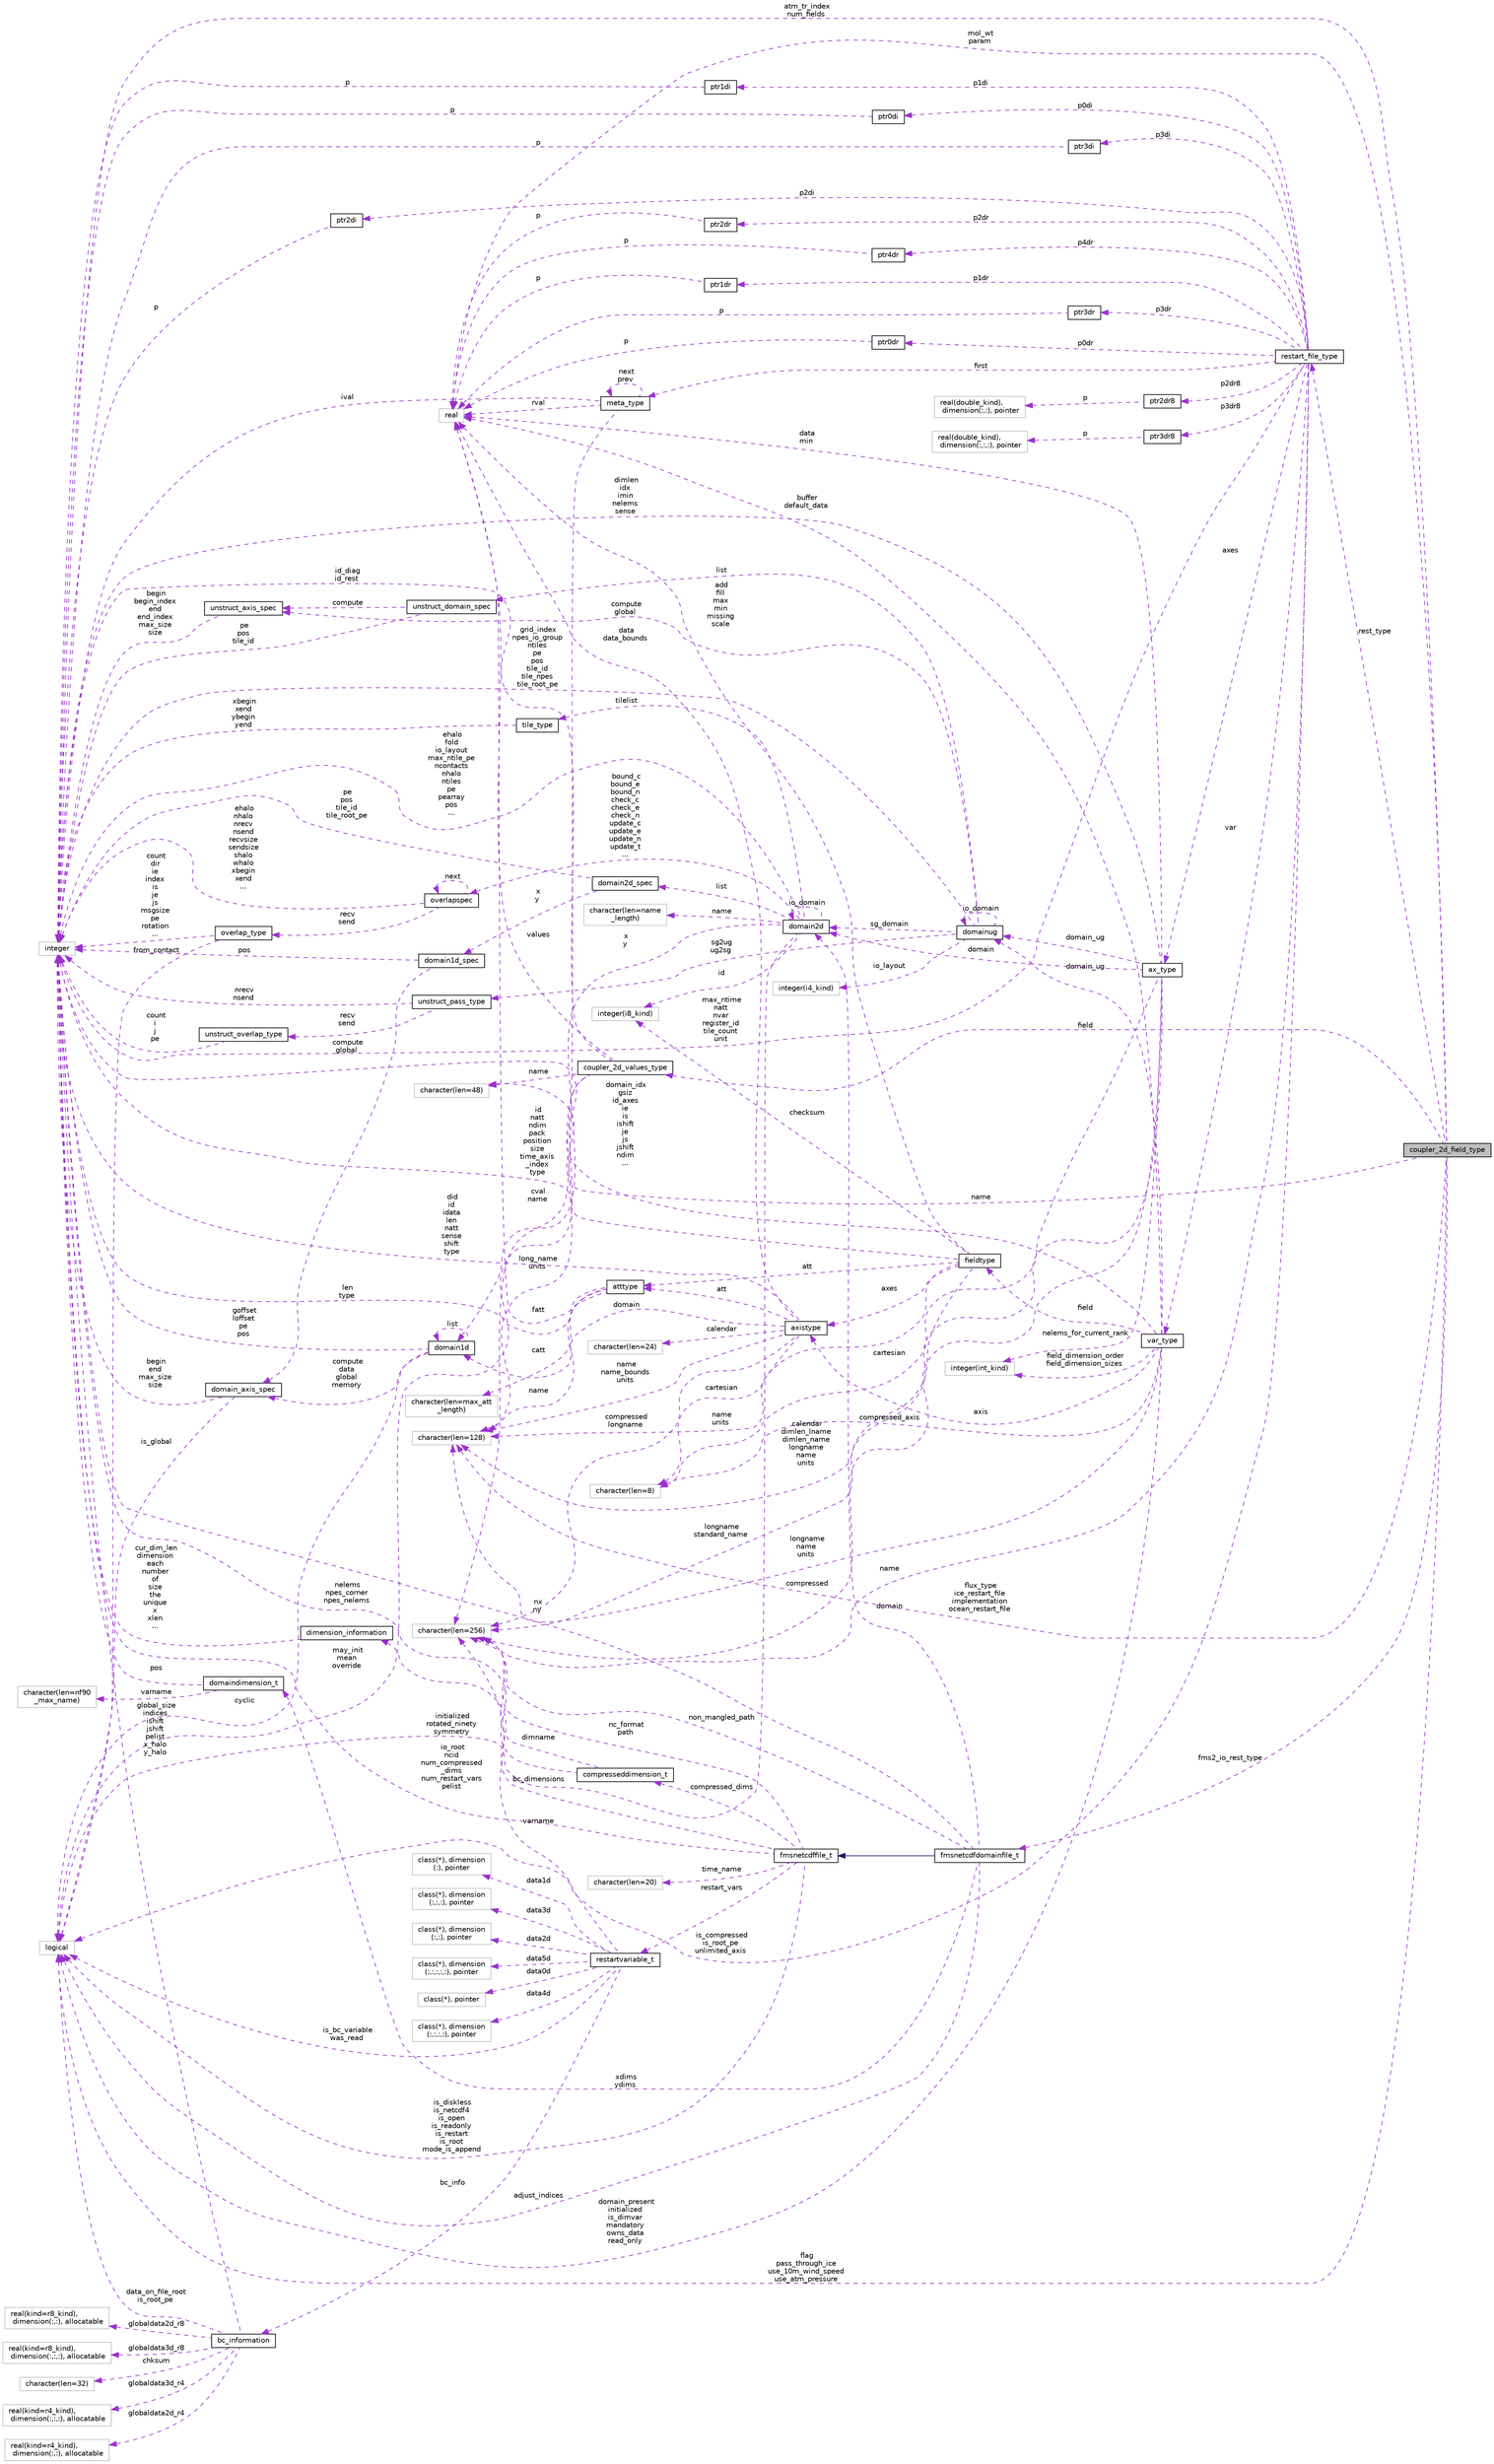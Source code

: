 digraph "coupler_2d_field_type"
{
 // INTERACTIVE_SVG=YES
 // LATEX_PDF_SIZE
  edge [fontname="Helvetica",fontsize="10",labelfontname="Helvetica",labelfontsize="10"];
  node [fontname="Helvetica",fontsize="10",shape=record];
  rankdir="LR";
  Node1 [label="coupler_2d_field_type",height=0.2,width=0.4,color="black", fillcolor="grey75", style="filled", fontcolor="black",tooltip="Coupler data for 2D fields."];
  Node2 -> Node1 [dir="back",color="darkorchid3",fontsize="10",style="dashed",label=" flag\npass_through_ice\nuse_10m_wind_speed\nuse_atm_pressure" ,fontname="Helvetica"];
  Node2 [label="logical",height=0.2,width=0.4,color="grey75", fillcolor="white", style="filled",tooltip=" "];
  Node3 -> Node1 [dir="back",color="darkorchid3",fontsize="10",style="dashed",label=" rest_type" ,fontname="Helvetica"];
  Node3 [label="restart_file_type",height=0.2,width=0.4,color="black", fillcolor="white", style="filled",URL="$group__fms__io__mod.html#structfms__io__mod_1_1restart__file__type",tooltip=" "];
  Node4 -> Node3 [dir="back",color="darkorchid3",fontsize="10",style="dashed",label=" p2dr8" ,fontname="Helvetica"];
  Node4 [label="ptr2dr8",height=0.2,width=0.4,color="black", fillcolor="white", style="filled",URL="$group__fms__io__mod.html#structfms__io__mod_1_1ptr2dr8",tooltip=" "];
  Node5 -> Node4 [dir="back",color="darkorchid3",fontsize="10",style="dashed",label=" p" ,fontname="Helvetica"];
  Node5 [label="real(double_kind),\l dimension(:,:), pointer",height=0.2,width=0.4,color="grey75", fillcolor="white", style="filled",tooltip=" "];
  Node2 -> Node3 [dir="back",color="darkorchid3",fontsize="10",style="dashed",label=" is_compressed\nis_root_pe\nunlimited_axis" ,fontname="Helvetica"];
  Node6 -> Node3 [dir="back",color="darkorchid3",fontsize="10",style="dashed",label=" p3dr8" ,fontname="Helvetica"];
  Node6 [label="ptr3dr8",height=0.2,width=0.4,color="black", fillcolor="white", style="filled",URL="$group__fms__io__mod.html#structfms__io__mod_1_1ptr3dr8",tooltip=" "];
  Node7 -> Node6 [dir="back",color="darkorchid3",fontsize="10",style="dashed",label=" p" ,fontname="Helvetica"];
  Node7 [label="real(double_kind),\l dimension(:,:,:), pointer",height=0.2,width=0.4,color="grey75", fillcolor="white", style="filled",tooltip=" "];
  Node8 -> Node3 [dir="back",color="darkorchid3",fontsize="10",style="dashed",label=" p1dr" ,fontname="Helvetica"];
  Node8 [label="ptr1dr",height=0.2,width=0.4,color="black", fillcolor="white", style="filled",URL="$group__fms__io__mod.html#structfms__io__mod_1_1ptr1dr",tooltip=" "];
  Node9 -> Node8 [dir="back",color="darkorchid3",fontsize="10",style="dashed",label=" p" ,fontname="Helvetica"];
  Node9 [label="real",height=0.2,width=0.4,color="grey75", fillcolor="white", style="filled",tooltip=" "];
  Node10 -> Node3 [dir="back",color="darkorchid3",fontsize="10",style="dashed",label=" p0dr" ,fontname="Helvetica"];
  Node10 [label="ptr0dr",height=0.2,width=0.4,color="black", fillcolor="white", style="filled",URL="$group__fms__io__mod.html#structfms__io__mod_1_1ptr0dr",tooltip=" "];
  Node9 -> Node10 [dir="back",color="darkorchid3",fontsize="10",style="dashed",label=" p" ,fontname="Helvetica"];
  Node11 -> Node3 [dir="back",color="darkorchid3",fontsize="10",style="dashed",label=" first" ,fontname="Helvetica"];
  Node11 [label="meta_type",height=0.2,width=0.4,color="black", fillcolor="white", style="filled",URL="$group__fms__io__mod.html#structfms__io__mod_1_1meta__type",tooltip=" "];
  Node11 -> Node11 [dir="back",color="darkorchid3",fontsize="10",style="dashed",label=" next\nprev" ,fontname="Helvetica"];
  Node12 -> Node11 [dir="back",color="darkorchid3",fontsize="10",style="dashed",label=" cval\nname" ,fontname="Helvetica"];
  Node12 [label="character(len=256)",height=0.2,width=0.4,color="grey75", fillcolor="white", style="filled",tooltip=" "];
  Node13 -> Node11 [dir="back",color="darkorchid3",fontsize="10",style="dashed",label=" ival" ,fontname="Helvetica"];
  Node13 [label="integer",height=0.2,width=0.4,color="grey75", fillcolor="white", style="filled",tooltip=" "];
  Node9 -> Node11 [dir="back",color="darkorchid3",fontsize="10",style="dashed",label=" rval" ,fontname="Helvetica"];
  Node14 -> Node3 [dir="back",color="darkorchid3",fontsize="10",style="dashed",label=" p3dr" ,fontname="Helvetica"];
  Node14 [label="ptr3dr",height=0.2,width=0.4,color="black", fillcolor="white", style="filled",URL="$group__fms__io__mod.html#structfms__io__mod_1_1ptr3dr",tooltip=" "];
  Node9 -> Node14 [dir="back",color="darkorchid3",fontsize="10",style="dashed",label=" p" ,fontname="Helvetica"];
  Node15 -> Node3 [dir="back",color="darkorchid3",fontsize="10",style="dashed",label=" p2dr" ,fontname="Helvetica"];
  Node15 [label="ptr2dr",height=0.2,width=0.4,color="black", fillcolor="white", style="filled",URL="$group__fms__io__mod.html#structfms__io__mod_1_1ptr2dr",tooltip=" "];
  Node9 -> Node15 [dir="back",color="darkorchid3",fontsize="10",style="dashed",label=" p" ,fontname="Helvetica"];
  Node16 -> Node3 [dir="back",color="darkorchid3",fontsize="10",style="dashed",label=" p4dr" ,fontname="Helvetica"];
  Node16 [label="ptr4dr",height=0.2,width=0.4,color="black", fillcolor="white", style="filled",URL="$group__fms__io__mod.html#structfms__io__mod_1_1ptr4dr",tooltip=" "];
  Node9 -> Node16 [dir="back",color="darkorchid3",fontsize="10",style="dashed",label=" p" ,fontname="Helvetica"];
  Node17 -> Node3 [dir="back",color="darkorchid3",fontsize="10",style="dashed",label=" axes" ,fontname="Helvetica"];
  Node17 [label="ax_type",height=0.2,width=0.4,color="black", fillcolor="white", style="filled",URL="$group__fms__io__mod.html#structfms__io__mod_1_1ax__type",tooltip=" "];
  Node18 -> Node17 [dir="back",color="darkorchid3",fontsize="10",style="dashed",label=" domain_ug" ,fontname="Helvetica"];
  Node18 [label="domainug",height=0.2,width=0.4,color="black", fillcolor="white", style="filled",URL="$group__mpp__domains__mod.html#structmpp__domains__mod_1_1domainug",tooltip="Domain information for managing data on unstructured grids."];
  Node19 -> Node18 [dir="back",color="darkorchid3",fontsize="10",style="dashed",label=" list" ,fontname="Helvetica"];
  Node19 [label="unstruct_domain_spec",height=0.2,width=0.4,color="black", fillcolor="white", style="filled",URL="$group__mpp__domains__mod.html#structmpp__domains__mod_1_1unstruct__domain__spec",tooltip="Private type for axis specification data for an unstructured domain."];
  Node20 -> Node19 [dir="back",color="darkorchid3",fontsize="10",style="dashed",label=" compute" ,fontname="Helvetica"];
  Node20 [label="unstruct_axis_spec",height=0.2,width=0.4,color="black", fillcolor="white", style="filled",URL="$group__mpp__domains__mod.html#structmpp__domains__mod_1_1unstruct__axis__spec",tooltip="Private type for axis specification data for an unstructured grid."];
  Node13 -> Node20 [dir="back",color="darkorchid3",fontsize="10",style="dashed",label=" begin\nbegin_index\nend\nend_index\nmax_size\nsize" ,fontname="Helvetica"];
  Node13 -> Node19 [dir="back",color="darkorchid3",fontsize="10",style="dashed",label=" pe\npos\ntile_id" ,fontname="Helvetica"];
  Node20 -> Node18 [dir="back",color="darkorchid3",fontsize="10",style="dashed",label=" compute\nglobal" ,fontname="Helvetica"];
  Node21 -> Node18 [dir="back",color="darkorchid3",fontsize="10",style="dashed",label=" sg_domain" ,fontname="Helvetica"];
  Node21 [label="domain2d",height=0.2,width=0.4,color="black", fillcolor="white", style="filled",URL="$group__mpp__domains__mod.html#structmpp__domains__mod_1_1domain2d",tooltip="The domain2D type contains all the necessary information to define the global, compute and data domai..."];
  Node2 -> Node21 [dir="back",color="darkorchid3",fontsize="10",style="dashed",label=" initialized\nrotated_ninety\nsymmetry" ,fontname="Helvetica"];
  Node22 -> Node21 [dir="back",color="darkorchid3",fontsize="10",style="dashed",label=" x\ny" ,fontname="Helvetica"];
  Node22 [label="domain1d",height=0.2,width=0.4,color="black", fillcolor="white", style="filled",URL="$group__mpp__domains__mod.html#structmpp__domains__mod_1_1domain1d",tooltip="One dimensional domain used to manage shared data access between pes."];
  Node2 -> Node22 [dir="back",color="darkorchid3",fontsize="10",style="dashed",label=" cyclic" ,fontname="Helvetica"];
  Node22 -> Node22 [dir="back",color="darkorchid3",fontsize="10",style="dashed",label=" list" ,fontname="Helvetica"];
  Node23 -> Node22 [dir="back",color="darkorchid3",fontsize="10",style="dashed",label=" compute\ndata\nglobal\nmemory" ,fontname="Helvetica"];
  Node23 [label="domain_axis_spec",height=0.2,width=0.4,color="black", fillcolor="white", style="filled",URL="$group__mpp__domains__mod.html#structmpp__domains__mod_1_1domain__axis__spec",tooltip="Used to specify index limits along an axis of a domain."];
  Node2 -> Node23 [dir="back",color="darkorchid3",fontsize="10",style="dashed",label=" is_global" ,fontname="Helvetica"];
  Node13 -> Node23 [dir="back",color="darkorchid3",fontsize="10",style="dashed",label=" begin\nend\nmax_size\nsize" ,fontname="Helvetica"];
  Node13 -> Node22 [dir="back",color="darkorchid3",fontsize="10",style="dashed",label=" goffset\nloffset\npe\npos" ,fontname="Helvetica"];
  Node24 -> Node21 [dir="back",color="darkorchid3",fontsize="10",style="dashed",label=" id" ,fontname="Helvetica"];
  Node24 [label="integer(i8_kind)",height=0.2,width=0.4,color="grey75", fillcolor="white", style="filled",tooltip=" "];
  Node21 -> Node21 [dir="back",color="darkorchid3",fontsize="10",style="dashed",label=" io_domain" ,fontname="Helvetica"];
  Node25 -> Node21 [dir="back",color="darkorchid3",fontsize="10",style="dashed",label=" bound_c\nbound_e\nbound_n\ncheck_c\ncheck_e\ncheck_n\nupdate_c\nupdate_e\nupdate_n\nupdate_t\n..." ,fontname="Helvetica"];
  Node25 [label="overlapspec",height=0.2,width=0.4,color="black", fillcolor="white", style="filled",URL="$group__mpp__domains__mod.html#structmpp__domains__mod_1_1overlapspec",tooltip="Private type for overlap specifications."];
  Node26 -> Node25 [dir="back",color="darkorchid3",fontsize="10",style="dashed",label=" recv\nsend" ,fontname="Helvetica"];
  Node26 [label="overlap_type",height=0.2,width=0.4,color="black", fillcolor="white", style="filled",URL="$group__mpp__domains__mod.html#structmpp__domains__mod_1_1overlap__type",tooltip="Type for overlapping data."];
  Node2 -> Node26 [dir="back",color="darkorchid3",fontsize="10",style="dashed",label=" from_contact" ,fontname="Helvetica"];
  Node13 -> Node26 [dir="back",color="darkorchid3",fontsize="10",style="dashed",label=" count\ndir\nie\nindex\nis\nje\njs\nmsgsize\npe\nrotation\n..." ,fontname="Helvetica"];
  Node25 -> Node25 [dir="back",color="darkorchid3",fontsize="10",style="dashed",label=" next" ,fontname="Helvetica"];
  Node13 -> Node25 [dir="back",color="darkorchid3",fontsize="10",style="dashed",label=" ehalo\nnhalo\nnrecv\nnsend\nrecvsize\nsendsize\nshalo\nwhalo\nxbegin\nxend\n..." ,fontname="Helvetica"];
  Node27 -> Node21 [dir="back",color="darkorchid3",fontsize="10",style="dashed",label=" list" ,fontname="Helvetica"];
  Node27 [label="domain2d_spec",height=0.2,width=0.4,color="black", fillcolor="white", style="filled",URL="$group__mpp__domains__mod.html#structmpp__domains__mod_1_1domain2d__spec",tooltip="Private type to specify multiple index limits and pe information for a 2D domain."];
  Node28 -> Node27 [dir="back",color="darkorchid3",fontsize="10",style="dashed",label=" x\ny" ,fontname="Helvetica"];
  Node28 [label="domain1d_spec",height=0.2,width=0.4,color="black", fillcolor="white", style="filled",URL="$group__mpp__domains__mod.html#structmpp__domains__mod_1_1domain1d__spec",tooltip="A private type used to specify index limits for a domain decomposition."];
  Node23 -> Node28 [dir="back",color="darkorchid3",fontsize="10",style="dashed",label=" compute\nglobal" ,fontname="Helvetica"];
  Node13 -> Node28 [dir="back",color="darkorchid3",fontsize="10",style="dashed",label=" pos" ,fontname="Helvetica"];
  Node13 -> Node27 [dir="back",color="darkorchid3",fontsize="10",style="dashed",label=" pe\npos\ntile_id\ntile_root_pe" ,fontname="Helvetica"];
  Node29 -> Node21 [dir="back",color="darkorchid3",fontsize="10",style="dashed",label=" tilelist" ,fontname="Helvetica"];
  Node29 [label="tile_type",height=0.2,width=0.4,color="black", fillcolor="white", style="filled",URL="$group__mpp__domains__mod.html#structmpp__domains__mod_1_1tile__type",tooltip="Upper and lower x and y bounds for a tile."];
  Node13 -> Node29 [dir="back",color="darkorchid3",fontsize="10",style="dashed",label=" xbegin\nxend\nybegin\nyend" ,fontname="Helvetica"];
  Node13 -> Node21 [dir="back",color="darkorchid3",fontsize="10",style="dashed",label=" ehalo\nfold\nio_layout\nmax_ntile_pe\nncontacts\nnhalo\nntiles\npe\npearray\npos\n..." ,fontname="Helvetica"];
  Node30 -> Node21 [dir="back",color="darkorchid3",fontsize="10",style="dashed",label=" name" ,fontname="Helvetica"];
  Node30 [label="character(len=name\l_length)",height=0.2,width=0.4,color="grey75", fillcolor="white", style="filled",tooltip=" "];
  Node18 -> Node18 [dir="back",color="darkorchid3",fontsize="10",style="dashed",label=" io_domain" ,fontname="Helvetica"];
  Node31 -> Node18 [dir="back",color="darkorchid3",fontsize="10",style="dashed",label=" sg2ug\nug2sg" ,fontname="Helvetica"];
  Node31 [label="unstruct_pass_type",height=0.2,width=0.4,color="black", fillcolor="white", style="filled",URL="$group__mpp__domains__mod.html#structmpp__domains__mod_1_1unstruct__pass__type",tooltip="Private type."];
  Node32 -> Node31 [dir="back",color="darkorchid3",fontsize="10",style="dashed",label=" recv\nsend" ,fontname="Helvetica"];
  Node32 [label="unstruct_overlap_type",height=0.2,width=0.4,color="black", fillcolor="white", style="filled",URL="$group__mpp__domains__mod.html#structmpp__domains__mod_1_1unstruct__overlap__type",tooltip="Private type."];
  Node13 -> Node32 [dir="back",color="darkorchid3",fontsize="10",style="dashed",label=" count\ni\nj\npe" ,fontname="Helvetica"];
  Node13 -> Node31 [dir="back",color="darkorchid3",fontsize="10",style="dashed",label=" nrecv\nnsend" ,fontname="Helvetica"];
  Node13 -> Node18 [dir="back",color="darkorchid3",fontsize="10",style="dashed",label=" grid_index\nnpes_io_group\nntiles\npe\npos\ntile_id\ntile_npes\ntile_root_pe" ,fontname="Helvetica"];
  Node33 -> Node18 [dir="back",color="darkorchid3",fontsize="10",style="dashed",label=" io_layout" ,fontname="Helvetica"];
  Node33 [label="integer(i4_kind)",height=0.2,width=0.4,color="grey75", fillcolor="white", style="filled",tooltip=" "];
  Node21 -> Node17 [dir="back",color="darkorchid3",fontsize="10",style="dashed",label=" domain" ,fontname="Helvetica"];
  Node12 -> Node17 [dir="back",color="darkorchid3",fontsize="10",style="dashed",label=" compressed" ,fontname="Helvetica"];
  Node34 -> Node17 [dir="back",color="darkorchid3",fontsize="10",style="dashed",label=" nelems_for_current_rank" ,fontname="Helvetica"];
  Node34 [label="integer(int_kind)",height=0.2,width=0.4,color="grey75", fillcolor="white", style="filled",tooltip=" "];
  Node35 -> Node17 [dir="back",color="darkorchid3",fontsize="10",style="dashed",label=" cartesian" ,fontname="Helvetica"];
  Node35 [label="character(len=8)",height=0.2,width=0.4,color="grey75", fillcolor="white", style="filled",tooltip=" "];
  Node36 -> Node17 [dir="back",color="darkorchid3",fontsize="10",style="dashed",label=" calendar\ndimlen_lname\ndimlen_name\nlongname\nname\nunits" ,fontname="Helvetica"];
  Node36 [label="character(len=128)",height=0.2,width=0.4,color="grey75", fillcolor="white", style="filled",tooltip=" "];
  Node9 -> Node17 [dir="back",color="darkorchid3",fontsize="10",style="dashed",label=" data\nmin" ,fontname="Helvetica"];
  Node13 -> Node17 [dir="back",color="darkorchid3",fontsize="10",style="dashed",label=" dimlen\nidx\nimin\nnelems\nsense" ,fontname="Helvetica"];
  Node12 -> Node3 [dir="back",color="darkorchid3",fontsize="10",style="dashed",label=" name" ,fontname="Helvetica"];
  Node37 -> Node3 [dir="back",color="darkorchid3",fontsize="10",style="dashed",label=" p1di" ,fontname="Helvetica"];
  Node37 [label="ptr1di",height=0.2,width=0.4,color="black", fillcolor="white", style="filled",URL="$group__fms__io__mod.html#structfms__io__mod_1_1ptr1di",tooltip=" "];
  Node13 -> Node37 [dir="back",color="darkorchid3",fontsize="10",style="dashed",label=" p" ,fontname="Helvetica"];
  Node38 -> Node3 [dir="back",color="darkorchid3",fontsize="10",style="dashed",label=" var" ,fontname="Helvetica"];
  Node38 [label="var_type",height=0.2,width=0.4,color="black", fillcolor="white", style="filled",URL="$group__fms__io__mod.html#structfms__io__mod_1_1var__type",tooltip=" "];
  Node2 -> Node38 [dir="back",color="darkorchid3",fontsize="10",style="dashed",label=" domain_present\ninitialized\nis_dimvar\nmandatory\nowns_data\nread_only" ,fontname="Helvetica"];
  Node39 -> Node38 [dir="back",color="darkorchid3",fontsize="10",style="dashed",label=" field" ,fontname="Helvetica"];
  Node39 [label="fieldtype",height=0.2,width=0.4,color="black", fillcolor="white", style="filled",URL="$group__mpp__io__mod.html#structmpp__io__mod_1_1fieldtype",tooltip=" "];
  Node24 -> Node39 [dir="back",color="darkorchid3",fontsize="10",style="dashed",label=" checksum" ,fontname="Helvetica"];
  Node12 -> Node39 [dir="back",color="darkorchid3",fontsize="10",style="dashed",label=" longname\nstandard_name" ,fontname="Helvetica"];
  Node40 -> Node39 [dir="back",color="darkorchid3",fontsize="10",style="dashed",label=" att" ,fontname="Helvetica"];
  Node40 [label="atttype",height=0.2,width=0.4,color="black", fillcolor="white", style="filled",URL="$group__mpp__io__mod.html#structmpp__io__mod_1_1atttype",tooltip=" "];
  Node36 -> Node40 [dir="back",color="darkorchid3",fontsize="10",style="dashed",label=" name" ,fontname="Helvetica"];
  Node9 -> Node40 [dir="back",color="darkorchid3",fontsize="10",style="dashed",label=" fatt" ,fontname="Helvetica"];
  Node13 -> Node40 [dir="back",color="darkorchid3",fontsize="10",style="dashed",label=" len\ntype" ,fontname="Helvetica"];
  Node41 -> Node40 [dir="back",color="darkorchid3",fontsize="10",style="dashed",label=" catt" ,fontname="Helvetica"];
  Node41 [label="character(len=max_att\l_length)",height=0.2,width=0.4,color="grey75", fillcolor="white", style="filled",tooltip=" "];
  Node42 -> Node39 [dir="back",color="darkorchid3",fontsize="10",style="dashed",label=" axes" ,fontname="Helvetica"];
  Node42 [label="axistype",height=0.2,width=0.4,color="black", fillcolor="white", style="filled",URL="$group__mpp__io__mod.html#structmpp__io__mod_1_1axistype",tooltip=" "];
  Node22 -> Node42 [dir="back",color="darkorchid3",fontsize="10",style="dashed",label=" domain" ,fontname="Helvetica"];
  Node12 -> Node42 [dir="back",color="darkorchid3",fontsize="10",style="dashed",label=" compressed\nlongname" ,fontname="Helvetica"];
  Node40 -> Node42 [dir="back",color="darkorchid3",fontsize="10",style="dashed",label=" att" ,fontname="Helvetica"];
  Node35 -> Node42 [dir="back",color="darkorchid3",fontsize="10",style="dashed",label=" cartesian" ,fontname="Helvetica"];
  Node36 -> Node42 [dir="back",color="darkorchid3",fontsize="10",style="dashed",label=" name\nname_bounds\nunits" ,fontname="Helvetica"];
  Node9 -> Node42 [dir="back",color="darkorchid3",fontsize="10",style="dashed",label=" data\ndata_bounds" ,fontname="Helvetica"];
  Node13 -> Node42 [dir="back",color="darkorchid3",fontsize="10",style="dashed",label=" did\nid\nidata\nlen\nnatt\nsense\nshift\ntype" ,fontname="Helvetica"];
  Node43 -> Node42 [dir="back",color="darkorchid3",fontsize="10",style="dashed",label=" calendar" ,fontname="Helvetica"];
  Node43 [label="character(len=24)",height=0.2,width=0.4,color="grey75", fillcolor="white", style="filled",tooltip=" "];
  Node36 -> Node39 [dir="back",color="darkorchid3",fontsize="10",style="dashed",label=" name\nunits" ,fontname="Helvetica"];
  Node13 -> Node39 [dir="back",color="darkorchid3",fontsize="10",style="dashed",label=" id\nnatt\nndim\npack\nposition\nsize\ntime_axis\l_index\ntype" ,fontname="Helvetica"];
  Node9 -> Node39 [dir="back",color="darkorchid3",fontsize="10",style="dashed",label=" add\nfill\nmax\nmin\nmissing\nscale" ,fontname="Helvetica"];
  Node18 -> Node38 [dir="back",color="darkorchid3",fontsize="10",style="dashed",label=" domain_ug" ,fontname="Helvetica"];
  Node34 -> Node38 [dir="back",color="darkorchid3",fontsize="10",style="dashed",label=" field_dimension_order\nfield_dimension_sizes" ,fontname="Helvetica"];
  Node42 -> Node38 [dir="back",color="darkorchid3",fontsize="10",style="dashed",label=" axis" ,fontname="Helvetica"];
  Node35 -> Node38 [dir="back",color="darkorchid3",fontsize="10",style="dashed",label=" compressed_axis" ,fontname="Helvetica"];
  Node36 -> Node38 [dir="back",color="darkorchid3",fontsize="10",style="dashed",label=" longname\nname\nunits" ,fontname="Helvetica"];
  Node13 -> Node38 [dir="back",color="darkorchid3",fontsize="10",style="dashed",label=" domain_idx\ngsiz\nid_axes\nie\nis\nishift\nje\njs\njshift\nndim\n..." ,fontname="Helvetica"];
  Node9 -> Node38 [dir="back",color="darkorchid3",fontsize="10",style="dashed",label=" buffer\ndefault_data" ,fontname="Helvetica"];
  Node44 -> Node3 [dir="back",color="darkorchid3",fontsize="10",style="dashed",label=" p0di" ,fontname="Helvetica"];
  Node44 [label="ptr0di",height=0.2,width=0.4,color="black", fillcolor="white", style="filled",URL="$group__fms__io__mod.html#structfms__io__mod_1_1ptr0di",tooltip=" "];
  Node13 -> Node44 [dir="back",color="darkorchid3",fontsize="10",style="dashed",label=" p" ,fontname="Helvetica"];
  Node45 -> Node3 [dir="back",color="darkorchid3",fontsize="10",style="dashed",label=" p3di" ,fontname="Helvetica"];
  Node45 [label="ptr3di",height=0.2,width=0.4,color="black", fillcolor="white", style="filled",URL="$group__fms__io__mod.html#structfms__io__mod_1_1ptr3di",tooltip=" "];
  Node13 -> Node45 [dir="back",color="darkorchid3",fontsize="10",style="dashed",label=" p" ,fontname="Helvetica"];
  Node46 -> Node3 [dir="back",color="darkorchid3",fontsize="10",style="dashed",label=" p2di" ,fontname="Helvetica"];
  Node46 [label="ptr2di",height=0.2,width=0.4,color="black", fillcolor="white", style="filled",URL="$group__fms__io__mod.html#structfms__io__mod_1_1ptr2di",tooltip=" "];
  Node13 -> Node46 [dir="back",color="darkorchid3",fontsize="10",style="dashed",label=" p" ,fontname="Helvetica"];
  Node13 -> Node3 [dir="back",color="darkorchid3",fontsize="10",style="dashed",label=" max_ntime\nnatt\nnvar\nregister_id\ntile_count\nunit" ,fontname="Helvetica"];
  Node47 -> Node1 [dir="back",color="darkorchid3",fontsize="10",style="dashed",label=" field" ,fontname="Helvetica"];
  Node47 [label="coupler_2d_values_type",height=0.2,width=0.4,color="black", fillcolor="white", style="filled",URL="$group__coupler__types__mod.html#structcoupler__types__mod_1_1coupler__2d__values__type",tooltip="Coupler data for 2D values."];
  Node2 -> Node47 [dir="back",color="darkorchid3",fontsize="10",style="dashed",label=" may_init\nmean\noverride" ,fontname="Helvetica"];
  Node48 -> Node47 [dir="back",color="darkorchid3",fontsize="10",style="dashed",label=" name" ,fontname="Helvetica"];
  Node48 [label="character(len=48)",height=0.2,width=0.4,color="grey75", fillcolor="white", style="filled",tooltip=" "];
  Node36 -> Node47 [dir="back",color="darkorchid3",fontsize="10",style="dashed",label=" long_name\nunits" ,fontname="Helvetica"];
  Node13 -> Node47 [dir="back",color="darkorchid3",fontsize="10",style="dashed",label=" id_diag\nid_rest" ,fontname="Helvetica"];
  Node9 -> Node47 [dir="back",color="darkorchid3",fontsize="10",style="dashed",label=" values" ,fontname="Helvetica"];
  Node48 -> Node1 [dir="back",color="darkorchid3",fontsize="10",style="dashed",label=" name" ,fontname="Helvetica"];
  Node49 -> Node1 [dir="back",color="darkorchid3",fontsize="10",style="dashed",label=" fms2_io_rest_type" ,fontname="Helvetica"];
  Node49 [label="fmsnetcdfdomainfile_t",height=0.2,width=0.4,color="black", fillcolor="white", style="filled",URL="$group__fms__netcdf__domain__io__mod.html#structfms__netcdf__domain__io__mod_1_1fmsnetcdfdomainfile__t",tooltip="netcdf domain file type."];
  Node50 -> Node49 [dir="back",color="midnightblue",fontsize="10",style="solid",fontname="Helvetica"];
  Node50 [label="fmsnetcdffile_t",height=0.2,width=0.4,color="black", fillcolor="white", style="filled",URL="$group__netcdf__io__mod.html#structnetcdf__io__mod_1_1fmsnetcdffile__t",tooltip="Netcdf file type."];
  Node2 -> Node50 [dir="back",color="darkorchid3",fontsize="10",style="dashed",label=" is_diskless\nis_netcdf4\nis_open\nis_readonly\nis_restart\nis_root\nmode_is_append" ,fontname="Helvetica"];
  Node12 -> Node50 [dir="back",color="darkorchid3",fontsize="10",style="dashed",label=" nc_format\npath" ,fontname="Helvetica"];
  Node51 -> Node50 [dir="back",color="darkorchid3",fontsize="10",style="dashed",label=" time_name" ,fontname="Helvetica"];
  Node51 [label="character(len=20)",height=0.2,width=0.4,color="grey75", fillcolor="white", style="filled",tooltip=" "];
  Node52 -> Node50 [dir="back",color="darkorchid3",fontsize="10",style="dashed",label=" compressed_dims" ,fontname="Helvetica"];
  Node52 [label="compresseddimension_t",height=0.2,width=0.4,color="black", fillcolor="white", style="filled",URL="$group__netcdf__io__mod.html#structnetcdf__io__mod_1_1compresseddimension__t",tooltip="Compressed dimension."];
  Node12 -> Node52 [dir="back",color="darkorchid3",fontsize="10",style="dashed",label=" dimname" ,fontname="Helvetica"];
  Node13 -> Node52 [dir="back",color="darkorchid3",fontsize="10",style="dashed",label=" nelems\nnpes_corner\nnpes_nelems" ,fontname="Helvetica"];
  Node53 -> Node50 [dir="back",color="darkorchid3",fontsize="10",style="dashed",label=" bc_dimensions" ,fontname="Helvetica"];
  Node53 [label="dimension_information",height=0.2,width=0.4,color="black", fillcolor="white", style="filled",URL="$group__netcdf__io__mod.html#structnetcdf__io__mod_1_1dimension__information",tooltip="information about the current dimensions for regional restart variables"];
  Node13 -> Node53 [dir="back",color="darkorchid3",fontsize="10",style="dashed",label=" cur_dim_len\ndimension\neach\nnumber\nof\nsize\nthe\nunique\nx\nxlen\n..." ,fontname="Helvetica"];
  Node54 -> Node50 [dir="back",color="darkorchid3",fontsize="10",style="dashed",label=" restart_vars" ,fontname="Helvetica"];
  Node54 [label="restartvariable_t",height=0.2,width=0.4,color="black", fillcolor="white", style="filled",URL="$group__netcdf__io__mod.html#structnetcdf__io__mod_1_1restartvariable__t",tooltip="Restart variable."];
  Node2 -> Node54 [dir="back",color="darkorchid3",fontsize="10",style="dashed",label=" is_bc_variable\nwas_read" ,fontname="Helvetica"];
  Node55 -> Node54 [dir="back",color="darkorchid3",fontsize="10",style="dashed",label=" data3d" ,fontname="Helvetica"];
  Node55 [label="class(*), dimension\l(:,:,:), pointer",height=0.2,width=0.4,color="grey75", fillcolor="white", style="filled",tooltip=" "];
  Node56 -> Node54 [dir="back",color="darkorchid3",fontsize="10",style="dashed",label=" data2d" ,fontname="Helvetica"];
  Node56 [label="class(*), dimension\l(:,:), pointer",height=0.2,width=0.4,color="grey75", fillcolor="white", style="filled",tooltip=" "];
  Node57 -> Node54 [dir="back",color="darkorchid3",fontsize="10",style="dashed",label=" data5d" ,fontname="Helvetica"];
  Node57 [label="class(*), dimension\l(:,:,:,:,:), pointer",height=0.2,width=0.4,color="grey75", fillcolor="white", style="filled",tooltip=" "];
  Node58 -> Node54 [dir="back",color="darkorchid3",fontsize="10",style="dashed",label=" data0d" ,fontname="Helvetica"];
  Node58 [label="class(*), pointer",height=0.2,width=0.4,color="grey75", fillcolor="white", style="filled",tooltip=" "];
  Node12 -> Node54 [dir="back",color="darkorchid3",fontsize="10",style="dashed",label=" varname" ,fontname="Helvetica"];
  Node59 -> Node54 [dir="back",color="darkorchid3",fontsize="10",style="dashed",label=" data4d" ,fontname="Helvetica"];
  Node59 [label="class(*), dimension\l(:,:,:,:), pointer",height=0.2,width=0.4,color="grey75", fillcolor="white", style="filled",tooltip=" "];
  Node60 -> Node54 [dir="back",color="darkorchid3",fontsize="10",style="dashed",label=" data1d" ,fontname="Helvetica"];
  Node60 [label="class(*), dimension\l(:), pointer",height=0.2,width=0.4,color="grey75", fillcolor="white", style="filled",tooltip=" "];
  Node61 -> Node54 [dir="back",color="darkorchid3",fontsize="10",style="dashed",label=" bc_info" ,fontname="Helvetica"];
  Node61 [label="bc_information",height=0.2,width=0.4,color="black", fillcolor="white", style="filled",URL="$group__netcdf__io__mod.html#structnetcdf__io__mod_1_1bc__information",tooltip="information needed fr regional restart variables"];
  Node2 -> Node61 [dir="back",color="darkorchid3",fontsize="10",style="dashed",label=" data_on_file_root\nis_root_pe" ,fontname="Helvetica"];
  Node62 -> Node61 [dir="back",color="darkorchid3",fontsize="10",style="dashed",label=" globaldata2d_r8" ,fontname="Helvetica"];
  Node62 [label="real(kind=r8_kind),\l dimension(:,:), allocatable",height=0.2,width=0.4,color="grey75", fillcolor="white", style="filled",tooltip=" "];
  Node63 -> Node61 [dir="back",color="darkorchid3",fontsize="10",style="dashed",label=" globaldata3d_r8" ,fontname="Helvetica"];
  Node63 [label="real(kind=r8_kind),\l dimension(:,:,:), allocatable",height=0.2,width=0.4,color="grey75", fillcolor="white", style="filled",tooltip=" "];
  Node64 -> Node61 [dir="back",color="darkorchid3",fontsize="10",style="dashed",label=" chksum" ,fontname="Helvetica"];
  Node64 [label="character(len=32)",height=0.2,width=0.4,color="grey75", fillcolor="white", style="filled",tooltip=" "];
  Node13 -> Node61 [dir="back",color="darkorchid3",fontsize="10",style="dashed",label=" global_size\nindices\nishift\njshift\npelist\nx_halo\ny_halo" ,fontname="Helvetica"];
  Node65 -> Node61 [dir="back",color="darkorchid3",fontsize="10",style="dashed",label=" globaldata3d_r4" ,fontname="Helvetica"];
  Node65 [label="real(kind=r4_kind),\l dimension(:,:,:), allocatable",height=0.2,width=0.4,color="grey75", fillcolor="white", style="filled",tooltip=" "];
  Node66 -> Node61 [dir="back",color="darkorchid3",fontsize="10",style="dashed",label=" globaldata2d_r4" ,fontname="Helvetica"];
  Node66 [label="real(kind=r4_kind),\l dimension(:,:), allocatable",height=0.2,width=0.4,color="grey75", fillcolor="white", style="filled",tooltip=" "];
  Node13 -> Node50 [dir="back",color="darkorchid3",fontsize="10",style="dashed",label=" io_root\nncid\nnum_compressed\l_dims\nnum_restart_vars\npelist" ,fontname="Helvetica"];
  Node2 -> Node49 [dir="back",color="darkorchid3",fontsize="10",style="dashed",label=" adjust_indices" ,fontname="Helvetica"];
  Node67 -> Node49 [dir="back",color="darkorchid3",fontsize="10",style="dashed",label=" xdims\nydims" ,fontname="Helvetica"];
  Node67 [label="domaindimension_t",height=0.2,width=0.4,color="black", fillcolor="white", style="filled",URL="$group__fms__netcdf__domain__io__mod.html#structfms__netcdf__domain__io__mod_1_1domaindimension__t",tooltip="Domain variable."];
  Node68 -> Node67 [dir="back",color="darkorchid3",fontsize="10",style="dashed",label=" varname" ,fontname="Helvetica"];
  Node68 [label="character(len=nf90\l_max_name)",height=0.2,width=0.4,color="grey75", fillcolor="white", style="filled",tooltip=" "];
  Node13 -> Node67 [dir="back",color="darkorchid3",fontsize="10",style="dashed",label=" pos" ,fontname="Helvetica"];
  Node21 -> Node49 [dir="back",color="darkorchid3",fontsize="10",style="dashed",label=" domain" ,fontname="Helvetica"];
  Node12 -> Node49 [dir="back",color="darkorchid3",fontsize="10",style="dashed",label=" non_mangled_path" ,fontname="Helvetica"];
  Node13 -> Node49 [dir="back",color="darkorchid3",fontsize="10",style="dashed",label=" nx\nny" ,fontname="Helvetica"];
  Node36 -> Node1 [dir="back",color="darkorchid3",fontsize="10",style="dashed",label=" flux_type\nice_restart_file\nimplementation\nocean_restart_file" ,fontname="Helvetica"];
  Node9 -> Node1 [dir="back",color="darkorchid3",fontsize="10",style="dashed",label=" mol_wt\nparam" ,fontname="Helvetica"];
  Node13 -> Node1 [dir="back",color="darkorchid3",fontsize="10",style="dashed",label=" atm_tr_index\nnum_fields" ,fontname="Helvetica"];
}
